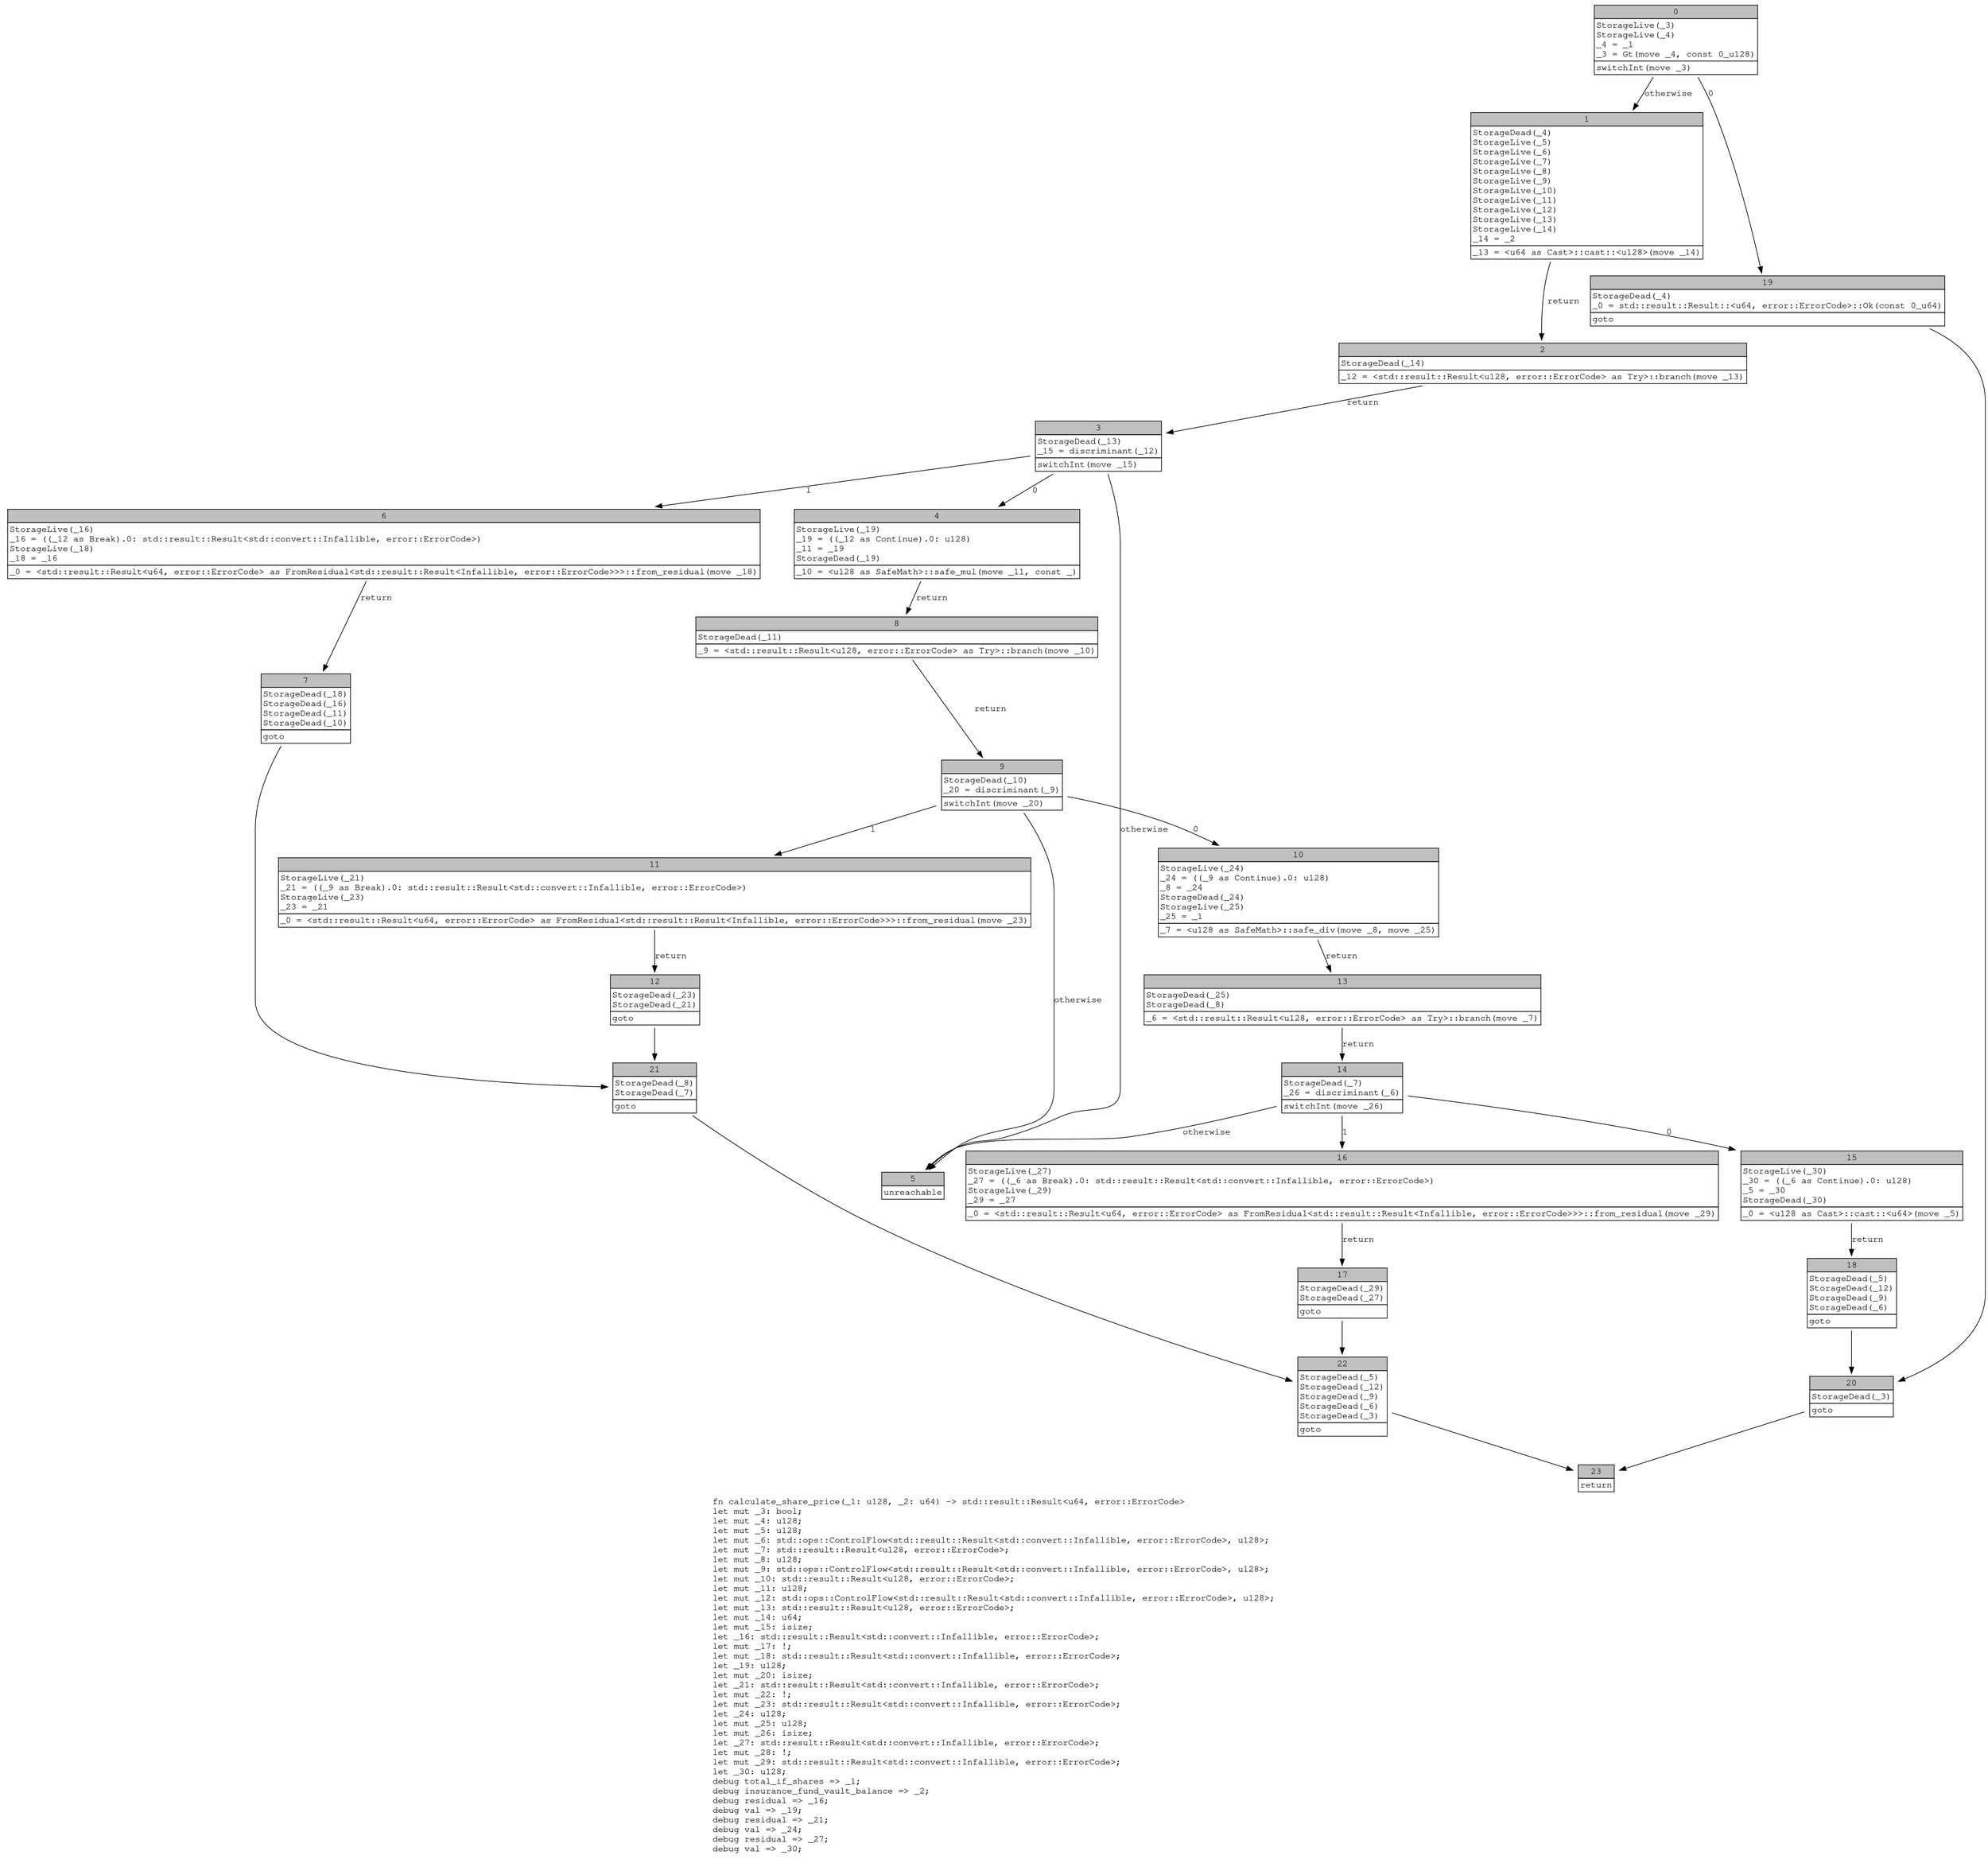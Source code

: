 digraph Mir_0_2339 {
    graph [fontname="Courier, monospace"];
    node [fontname="Courier, monospace"];
    edge [fontname="Courier, monospace"];
    label=<fn calculate_share_price(_1: u128, _2: u64) -&gt; std::result::Result&lt;u64, error::ErrorCode&gt;<br align="left"/>let mut _3: bool;<br align="left"/>let mut _4: u128;<br align="left"/>let mut _5: u128;<br align="left"/>let mut _6: std::ops::ControlFlow&lt;std::result::Result&lt;std::convert::Infallible, error::ErrorCode&gt;, u128&gt;;<br align="left"/>let mut _7: std::result::Result&lt;u128, error::ErrorCode&gt;;<br align="left"/>let mut _8: u128;<br align="left"/>let mut _9: std::ops::ControlFlow&lt;std::result::Result&lt;std::convert::Infallible, error::ErrorCode&gt;, u128&gt;;<br align="left"/>let mut _10: std::result::Result&lt;u128, error::ErrorCode&gt;;<br align="left"/>let mut _11: u128;<br align="left"/>let mut _12: std::ops::ControlFlow&lt;std::result::Result&lt;std::convert::Infallible, error::ErrorCode&gt;, u128&gt;;<br align="left"/>let mut _13: std::result::Result&lt;u128, error::ErrorCode&gt;;<br align="left"/>let mut _14: u64;<br align="left"/>let mut _15: isize;<br align="left"/>let _16: std::result::Result&lt;std::convert::Infallible, error::ErrorCode&gt;;<br align="left"/>let mut _17: !;<br align="left"/>let mut _18: std::result::Result&lt;std::convert::Infallible, error::ErrorCode&gt;;<br align="left"/>let _19: u128;<br align="left"/>let mut _20: isize;<br align="left"/>let _21: std::result::Result&lt;std::convert::Infallible, error::ErrorCode&gt;;<br align="left"/>let mut _22: !;<br align="left"/>let mut _23: std::result::Result&lt;std::convert::Infallible, error::ErrorCode&gt;;<br align="left"/>let _24: u128;<br align="left"/>let mut _25: u128;<br align="left"/>let mut _26: isize;<br align="left"/>let _27: std::result::Result&lt;std::convert::Infallible, error::ErrorCode&gt;;<br align="left"/>let mut _28: !;<br align="left"/>let mut _29: std::result::Result&lt;std::convert::Infallible, error::ErrorCode&gt;;<br align="left"/>let _30: u128;<br align="left"/>debug total_if_shares =&gt; _1;<br align="left"/>debug insurance_fund_vault_balance =&gt; _2;<br align="left"/>debug residual =&gt; _16;<br align="left"/>debug val =&gt; _19;<br align="left"/>debug residual =&gt; _21;<br align="left"/>debug val =&gt; _24;<br align="left"/>debug residual =&gt; _27;<br align="left"/>debug val =&gt; _30;<br align="left"/>>;
    bb0__0_2339 [shape="none", label=<<table border="0" cellborder="1" cellspacing="0"><tr><td bgcolor="gray" align="center" colspan="1">0</td></tr><tr><td align="left" balign="left">StorageLive(_3)<br/>StorageLive(_4)<br/>_4 = _1<br/>_3 = Gt(move _4, const 0_u128)<br/></td></tr><tr><td align="left">switchInt(move _3)</td></tr></table>>];
    bb1__0_2339 [shape="none", label=<<table border="0" cellborder="1" cellspacing="0"><tr><td bgcolor="gray" align="center" colspan="1">1</td></tr><tr><td align="left" balign="left">StorageDead(_4)<br/>StorageLive(_5)<br/>StorageLive(_6)<br/>StorageLive(_7)<br/>StorageLive(_8)<br/>StorageLive(_9)<br/>StorageLive(_10)<br/>StorageLive(_11)<br/>StorageLive(_12)<br/>StorageLive(_13)<br/>StorageLive(_14)<br/>_14 = _2<br/></td></tr><tr><td align="left">_13 = &lt;u64 as Cast&gt;::cast::&lt;u128&gt;(move _14)</td></tr></table>>];
    bb2__0_2339 [shape="none", label=<<table border="0" cellborder="1" cellspacing="0"><tr><td bgcolor="gray" align="center" colspan="1">2</td></tr><tr><td align="left" balign="left">StorageDead(_14)<br/></td></tr><tr><td align="left">_12 = &lt;std::result::Result&lt;u128, error::ErrorCode&gt; as Try&gt;::branch(move _13)</td></tr></table>>];
    bb3__0_2339 [shape="none", label=<<table border="0" cellborder="1" cellspacing="0"><tr><td bgcolor="gray" align="center" colspan="1">3</td></tr><tr><td align="left" balign="left">StorageDead(_13)<br/>_15 = discriminant(_12)<br/></td></tr><tr><td align="left">switchInt(move _15)</td></tr></table>>];
    bb4__0_2339 [shape="none", label=<<table border="0" cellborder="1" cellspacing="0"><tr><td bgcolor="gray" align="center" colspan="1">4</td></tr><tr><td align="left" balign="left">StorageLive(_19)<br/>_19 = ((_12 as Continue).0: u128)<br/>_11 = _19<br/>StorageDead(_19)<br/></td></tr><tr><td align="left">_10 = &lt;u128 as SafeMath&gt;::safe_mul(move _11, const _)</td></tr></table>>];
    bb5__0_2339 [shape="none", label=<<table border="0" cellborder="1" cellspacing="0"><tr><td bgcolor="gray" align="center" colspan="1">5</td></tr><tr><td align="left">unreachable</td></tr></table>>];
    bb6__0_2339 [shape="none", label=<<table border="0" cellborder="1" cellspacing="0"><tr><td bgcolor="gray" align="center" colspan="1">6</td></tr><tr><td align="left" balign="left">StorageLive(_16)<br/>_16 = ((_12 as Break).0: std::result::Result&lt;std::convert::Infallible, error::ErrorCode&gt;)<br/>StorageLive(_18)<br/>_18 = _16<br/></td></tr><tr><td align="left">_0 = &lt;std::result::Result&lt;u64, error::ErrorCode&gt; as FromResidual&lt;std::result::Result&lt;Infallible, error::ErrorCode&gt;&gt;&gt;::from_residual(move _18)</td></tr></table>>];
    bb7__0_2339 [shape="none", label=<<table border="0" cellborder="1" cellspacing="0"><tr><td bgcolor="gray" align="center" colspan="1">7</td></tr><tr><td align="left" balign="left">StorageDead(_18)<br/>StorageDead(_16)<br/>StorageDead(_11)<br/>StorageDead(_10)<br/></td></tr><tr><td align="left">goto</td></tr></table>>];
    bb8__0_2339 [shape="none", label=<<table border="0" cellborder="1" cellspacing="0"><tr><td bgcolor="gray" align="center" colspan="1">8</td></tr><tr><td align="left" balign="left">StorageDead(_11)<br/></td></tr><tr><td align="left">_9 = &lt;std::result::Result&lt;u128, error::ErrorCode&gt; as Try&gt;::branch(move _10)</td></tr></table>>];
    bb9__0_2339 [shape="none", label=<<table border="0" cellborder="1" cellspacing="0"><tr><td bgcolor="gray" align="center" colspan="1">9</td></tr><tr><td align="left" balign="left">StorageDead(_10)<br/>_20 = discriminant(_9)<br/></td></tr><tr><td align="left">switchInt(move _20)</td></tr></table>>];
    bb10__0_2339 [shape="none", label=<<table border="0" cellborder="1" cellspacing="0"><tr><td bgcolor="gray" align="center" colspan="1">10</td></tr><tr><td align="left" balign="left">StorageLive(_24)<br/>_24 = ((_9 as Continue).0: u128)<br/>_8 = _24<br/>StorageDead(_24)<br/>StorageLive(_25)<br/>_25 = _1<br/></td></tr><tr><td align="left">_7 = &lt;u128 as SafeMath&gt;::safe_div(move _8, move _25)</td></tr></table>>];
    bb11__0_2339 [shape="none", label=<<table border="0" cellborder="1" cellspacing="0"><tr><td bgcolor="gray" align="center" colspan="1">11</td></tr><tr><td align="left" balign="left">StorageLive(_21)<br/>_21 = ((_9 as Break).0: std::result::Result&lt;std::convert::Infallible, error::ErrorCode&gt;)<br/>StorageLive(_23)<br/>_23 = _21<br/></td></tr><tr><td align="left">_0 = &lt;std::result::Result&lt;u64, error::ErrorCode&gt; as FromResidual&lt;std::result::Result&lt;Infallible, error::ErrorCode&gt;&gt;&gt;::from_residual(move _23)</td></tr></table>>];
    bb12__0_2339 [shape="none", label=<<table border="0" cellborder="1" cellspacing="0"><tr><td bgcolor="gray" align="center" colspan="1">12</td></tr><tr><td align="left" balign="left">StorageDead(_23)<br/>StorageDead(_21)<br/></td></tr><tr><td align="left">goto</td></tr></table>>];
    bb13__0_2339 [shape="none", label=<<table border="0" cellborder="1" cellspacing="0"><tr><td bgcolor="gray" align="center" colspan="1">13</td></tr><tr><td align="left" balign="left">StorageDead(_25)<br/>StorageDead(_8)<br/></td></tr><tr><td align="left">_6 = &lt;std::result::Result&lt;u128, error::ErrorCode&gt; as Try&gt;::branch(move _7)</td></tr></table>>];
    bb14__0_2339 [shape="none", label=<<table border="0" cellborder="1" cellspacing="0"><tr><td bgcolor="gray" align="center" colspan="1">14</td></tr><tr><td align="left" balign="left">StorageDead(_7)<br/>_26 = discriminant(_6)<br/></td></tr><tr><td align="left">switchInt(move _26)</td></tr></table>>];
    bb15__0_2339 [shape="none", label=<<table border="0" cellborder="1" cellspacing="0"><tr><td bgcolor="gray" align="center" colspan="1">15</td></tr><tr><td align="left" balign="left">StorageLive(_30)<br/>_30 = ((_6 as Continue).0: u128)<br/>_5 = _30<br/>StorageDead(_30)<br/></td></tr><tr><td align="left">_0 = &lt;u128 as Cast&gt;::cast::&lt;u64&gt;(move _5)</td></tr></table>>];
    bb16__0_2339 [shape="none", label=<<table border="0" cellborder="1" cellspacing="0"><tr><td bgcolor="gray" align="center" colspan="1">16</td></tr><tr><td align="left" balign="left">StorageLive(_27)<br/>_27 = ((_6 as Break).0: std::result::Result&lt;std::convert::Infallible, error::ErrorCode&gt;)<br/>StorageLive(_29)<br/>_29 = _27<br/></td></tr><tr><td align="left">_0 = &lt;std::result::Result&lt;u64, error::ErrorCode&gt; as FromResidual&lt;std::result::Result&lt;Infallible, error::ErrorCode&gt;&gt;&gt;::from_residual(move _29)</td></tr></table>>];
    bb17__0_2339 [shape="none", label=<<table border="0" cellborder="1" cellspacing="0"><tr><td bgcolor="gray" align="center" colspan="1">17</td></tr><tr><td align="left" balign="left">StorageDead(_29)<br/>StorageDead(_27)<br/></td></tr><tr><td align="left">goto</td></tr></table>>];
    bb18__0_2339 [shape="none", label=<<table border="0" cellborder="1" cellspacing="0"><tr><td bgcolor="gray" align="center" colspan="1">18</td></tr><tr><td align="left" balign="left">StorageDead(_5)<br/>StorageDead(_12)<br/>StorageDead(_9)<br/>StorageDead(_6)<br/></td></tr><tr><td align="left">goto</td></tr></table>>];
    bb19__0_2339 [shape="none", label=<<table border="0" cellborder="1" cellspacing="0"><tr><td bgcolor="gray" align="center" colspan="1">19</td></tr><tr><td align="left" balign="left">StorageDead(_4)<br/>_0 = std::result::Result::&lt;u64, error::ErrorCode&gt;::Ok(const 0_u64)<br/></td></tr><tr><td align="left">goto</td></tr></table>>];
    bb20__0_2339 [shape="none", label=<<table border="0" cellborder="1" cellspacing="0"><tr><td bgcolor="gray" align="center" colspan="1">20</td></tr><tr><td align="left" balign="left">StorageDead(_3)<br/></td></tr><tr><td align="left">goto</td></tr></table>>];
    bb21__0_2339 [shape="none", label=<<table border="0" cellborder="1" cellspacing="0"><tr><td bgcolor="gray" align="center" colspan="1">21</td></tr><tr><td align="left" balign="left">StorageDead(_8)<br/>StorageDead(_7)<br/></td></tr><tr><td align="left">goto</td></tr></table>>];
    bb22__0_2339 [shape="none", label=<<table border="0" cellborder="1" cellspacing="0"><tr><td bgcolor="gray" align="center" colspan="1">22</td></tr><tr><td align="left" balign="left">StorageDead(_5)<br/>StorageDead(_12)<br/>StorageDead(_9)<br/>StorageDead(_6)<br/>StorageDead(_3)<br/></td></tr><tr><td align="left">goto</td></tr></table>>];
    bb23__0_2339 [shape="none", label=<<table border="0" cellborder="1" cellspacing="0"><tr><td bgcolor="gray" align="center" colspan="1">23</td></tr><tr><td align="left">return</td></tr></table>>];
    bb0__0_2339 -> bb19__0_2339 [label="0"];
    bb0__0_2339 -> bb1__0_2339 [label="otherwise"];
    bb1__0_2339 -> bb2__0_2339 [label="return"];
    bb2__0_2339 -> bb3__0_2339 [label="return"];
    bb3__0_2339 -> bb4__0_2339 [label="0"];
    bb3__0_2339 -> bb6__0_2339 [label="1"];
    bb3__0_2339 -> bb5__0_2339 [label="otherwise"];
    bb4__0_2339 -> bb8__0_2339 [label="return"];
    bb6__0_2339 -> bb7__0_2339 [label="return"];
    bb7__0_2339 -> bb21__0_2339 [label=""];
    bb8__0_2339 -> bb9__0_2339 [label="return"];
    bb9__0_2339 -> bb10__0_2339 [label="0"];
    bb9__0_2339 -> bb11__0_2339 [label="1"];
    bb9__0_2339 -> bb5__0_2339 [label="otherwise"];
    bb10__0_2339 -> bb13__0_2339 [label="return"];
    bb11__0_2339 -> bb12__0_2339 [label="return"];
    bb12__0_2339 -> bb21__0_2339 [label=""];
    bb13__0_2339 -> bb14__0_2339 [label="return"];
    bb14__0_2339 -> bb15__0_2339 [label="0"];
    bb14__0_2339 -> bb16__0_2339 [label="1"];
    bb14__0_2339 -> bb5__0_2339 [label="otherwise"];
    bb15__0_2339 -> bb18__0_2339 [label="return"];
    bb16__0_2339 -> bb17__0_2339 [label="return"];
    bb17__0_2339 -> bb22__0_2339 [label=""];
    bb18__0_2339 -> bb20__0_2339 [label=""];
    bb19__0_2339 -> bb20__0_2339 [label=""];
    bb20__0_2339 -> bb23__0_2339 [label=""];
    bb21__0_2339 -> bb22__0_2339 [label=""];
    bb22__0_2339 -> bb23__0_2339 [label=""];
}
